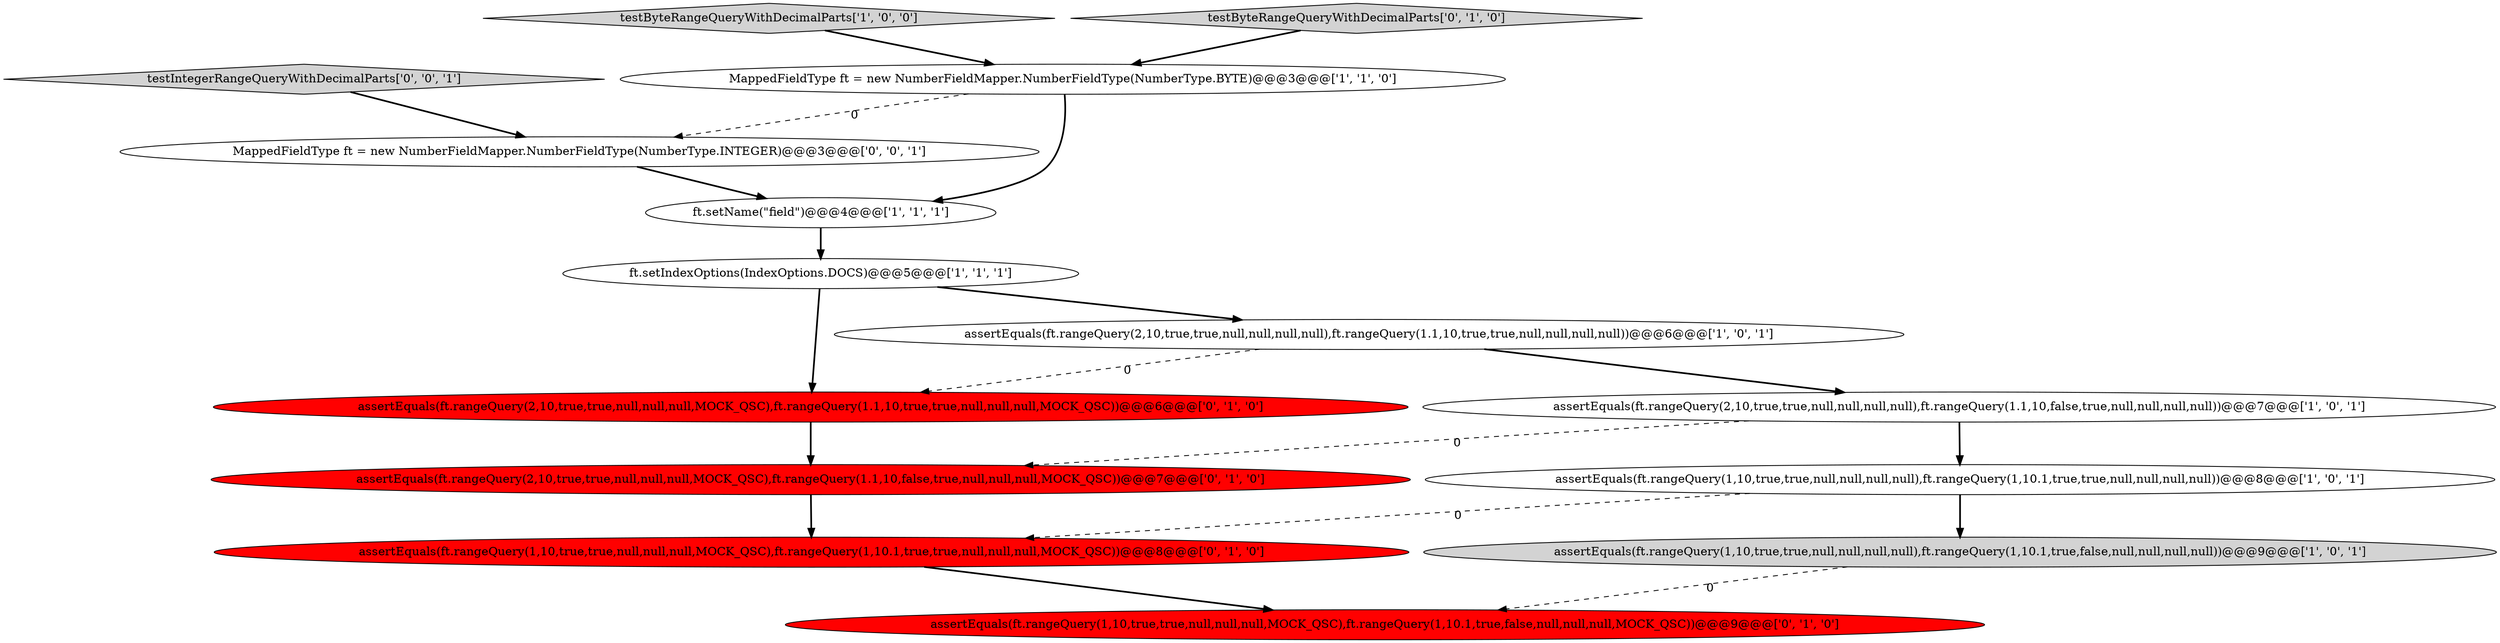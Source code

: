 digraph {
1 [style = filled, label = "assertEquals(ft.rangeQuery(1,10,true,true,null,null,null,null),ft.rangeQuery(1,10.1,true,true,null,null,null,null))@@@8@@@['1', '0', '1']", fillcolor = white, shape = ellipse image = "AAA0AAABBB1BBB"];
13 [style = filled, label = "testIntegerRangeQueryWithDecimalParts['0', '0', '1']", fillcolor = lightgray, shape = diamond image = "AAA0AAABBB3BBB"];
12 [style = filled, label = "assertEquals(ft.rangeQuery(1,10,true,true,null,null,null,MOCK_QSC),ft.rangeQuery(1,10.1,true,false,null,null,null,MOCK_QSC))@@@9@@@['0', '1', '0']", fillcolor = red, shape = ellipse image = "AAA1AAABBB2BBB"];
3 [style = filled, label = "assertEquals(ft.rangeQuery(1,10,true,true,null,null,null,null),ft.rangeQuery(1,10.1,true,false,null,null,null,null))@@@9@@@['1', '0', '1']", fillcolor = lightgray, shape = ellipse image = "AAA0AAABBB1BBB"];
14 [style = filled, label = "MappedFieldType ft = new NumberFieldMapper.NumberFieldType(NumberType.INTEGER)@@@3@@@['0', '0', '1']", fillcolor = white, shape = ellipse image = "AAA0AAABBB3BBB"];
11 [style = filled, label = "assertEquals(ft.rangeQuery(2,10,true,true,null,null,null,MOCK_QSC),ft.rangeQuery(1.1,10,false,true,null,null,null,MOCK_QSC))@@@7@@@['0', '1', '0']", fillcolor = red, shape = ellipse image = "AAA1AAABBB2BBB"];
6 [style = filled, label = "testByteRangeQueryWithDecimalParts['1', '0', '0']", fillcolor = lightgray, shape = diamond image = "AAA0AAABBB1BBB"];
9 [style = filled, label = "testByteRangeQueryWithDecimalParts['0', '1', '0']", fillcolor = lightgray, shape = diamond image = "AAA0AAABBB2BBB"];
4 [style = filled, label = "ft.setIndexOptions(IndexOptions.DOCS)@@@5@@@['1', '1', '1']", fillcolor = white, shape = ellipse image = "AAA0AAABBB1BBB"];
7 [style = filled, label = "assertEquals(ft.rangeQuery(2,10,true,true,null,null,null,null),ft.rangeQuery(1.1,10,false,true,null,null,null,null))@@@7@@@['1', '0', '1']", fillcolor = white, shape = ellipse image = "AAA0AAABBB1BBB"];
10 [style = filled, label = "assertEquals(ft.rangeQuery(2,10,true,true,null,null,null,MOCK_QSC),ft.rangeQuery(1.1,10,true,true,null,null,null,MOCK_QSC))@@@6@@@['0', '1', '0']", fillcolor = red, shape = ellipse image = "AAA1AAABBB2BBB"];
8 [style = filled, label = "assertEquals(ft.rangeQuery(1,10,true,true,null,null,null,MOCK_QSC),ft.rangeQuery(1,10.1,true,true,null,null,null,MOCK_QSC))@@@8@@@['0', '1', '0']", fillcolor = red, shape = ellipse image = "AAA1AAABBB2BBB"];
2 [style = filled, label = "MappedFieldType ft = new NumberFieldMapper.NumberFieldType(NumberType.BYTE)@@@3@@@['1', '1', '0']", fillcolor = white, shape = ellipse image = "AAA0AAABBB1BBB"];
0 [style = filled, label = "ft.setName(\"field\")@@@4@@@['1', '1', '1']", fillcolor = white, shape = ellipse image = "AAA0AAABBB1BBB"];
5 [style = filled, label = "assertEquals(ft.rangeQuery(2,10,true,true,null,null,null,null),ft.rangeQuery(1.1,10,true,true,null,null,null,null))@@@6@@@['1', '0', '1']", fillcolor = white, shape = ellipse image = "AAA0AAABBB1BBB"];
1->3 [style = bold, label=""];
7->11 [style = dashed, label="0"];
4->10 [style = bold, label=""];
5->7 [style = bold, label=""];
11->8 [style = bold, label=""];
1->8 [style = dashed, label="0"];
2->0 [style = bold, label=""];
7->1 [style = bold, label=""];
10->11 [style = bold, label=""];
3->12 [style = dashed, label="0"];
2->14 [style = dashed, label="0"];
14->0 [style = bold, label=""];
5->10 [style = dashed, label="0"];
0->4 [style = bold, label=""];
9->2 [style = bold, label=""];
4->5 [style = bold, label=""];
13->14 [style = bold, label=""];
8->12 [style = bold, label=""];
6->2 [style = bold, label=""];
}
